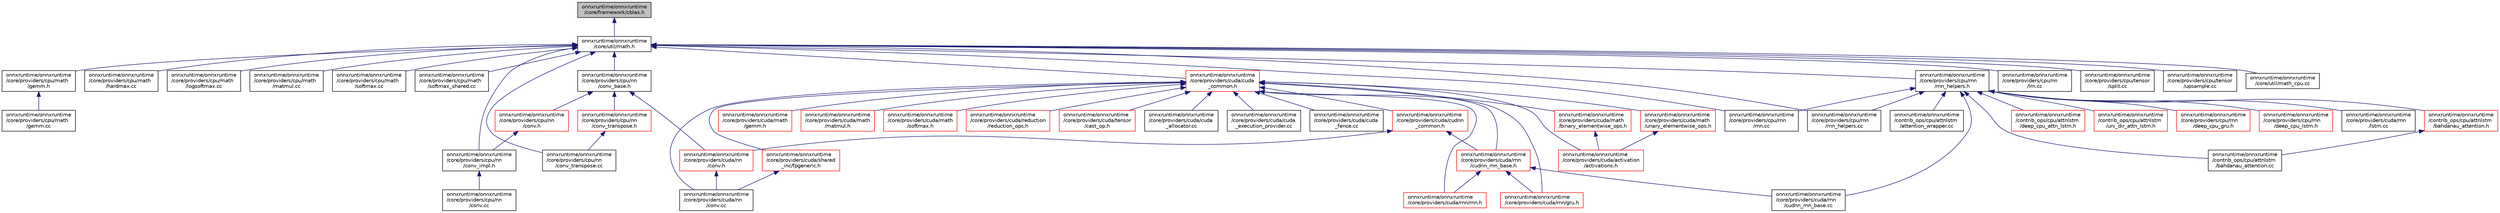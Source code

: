 digraph "onnxruntime/onnxruntime/core/framework/cblas.h"
{
  edge [fontname="Helvetica",fontsize="10",labelfontname="Helvetica",labelfontsize="10"];
  node [fontname="Helvetica",fontsize="10",shape=record];
  Node1 [label="onnxruntime/onnxruntime\l/core/framework/cblas.h",height=0.2,width=0.4,color="black", fillcolor="grey75", style="filled", fontcolor="black"];
  Node1 -> Node2 [dir="back",color="midnightblue",fontsize="10",style="solid",fontname="Helvetica"];
  Node2 [label="onnxruntime/onnxruntime\l/core/util/math.h",height=0.2,width=0.4,color="black", fillcolor="white", style="filled",URL="$math_8h.html"];
  Node2 -> Node3 [dir="back",color="midnightblue",fontsize="10",style="solid",fontname="Helvetica"];
  Node3 [label="onnxruntime/onnxruntime\l/core/providers/cpu/math\l/gemm.h",height=0.2,width=0.4,color="black", fillcolor="white", style="filled",URL="$cpu_2math_2gemm_8h.html"];
  Node3 -> Node4 [dir="back",color="midnightblue",fontsize="10",style="solid",fontname="Helvetica"];
  Node4 [label="onnxruntime/onnxruntime\l/core/providers/cpu/math\l/gemm.cc",height=0.2,width=0.4,color="black", fillcolor="white", style="filled",URL="$cpu_2math_2gemm_8cc.html"];
  Node2 -> Node5 [dir="back",color="midnightblue",fontsize="10",style="solid",fontname="Helvetica"];
  Node5 [label="onnxruntime/onnxruntime\l/core/providers/cpu/math\l/hardmax.cc",height=0.2,width=0.4,color="black", fillcolor="white", style="filled",URL="$hardmax_8cc.html"];
  Node2 -> Node6 [dir="back",color="midnightblue",fontsize="10",style="solid",fontname="Helvetica"];
  Node6 [label="onnxruntime/onnxruntime\l/core/providers/cpu/math\l/logsoftmax.cc",height=0.2,width=0.4,color="black", fillcolor="white", style="filled",URL="$logsoftmax_8cc.html"];
  Node2 -> Node7 [dir="back",color="midnightblue",fontsize="10",style="solid",fontname="Helvetica"];
  Node7 [label="onnxruntime/onnxruntime\l/core/providers/cpu/math\l/matmul.cc",height=0.2,width=0.4,color="black", fillcolor="white", style="filled",URL="$cpu_2math_2matmul_8cc.html"];
  Node2 -> Node8 [dir="back",color="midnightblue",fontsize="10",style="solid",fontname="Helvetica"];
  Node8 [label="onnxruntime/onnxruntime\l/core/providers/cpu/math\l/softmax.cc",height=0.2,width=0.4,color="black", fillcolor="white", style="filled",URL="$cpu_2math_2softmax_8cc.html"];
  Node2 -> Node9 [dir="back",color="midnightblue",fontsize="10",style="solid",fontname="Helvetica"];
  Node9 [label="onnxruntime/onnxruntime\l/core/providers/cpu/math\l/softmax_shared.cc",height=0.2,width=0.4,color="black", fillcolor="white", style="filled",URL="$softmax__shared_8cc.html"];
  Node2 -> Node10 [dir="back",color="midnightblue",fontsize="10",style="solid",fontname="Helvetica"];
  Node10 [label="onnxruntime/onnxruntime\l/core/providers/cpu/nn\l/conv_base.h",height=0.2,width=0.4,color="black", fillcolor="white", style="filled",URL="$conv__base_8h.html"];
  Node10 -> Node11 [dir="back",color="midnightblue",fontsize="10",style="solid",fontname="Helvetica"];
  Node11 [label="onnxruntime/onnxruntime\l/core/providers/cpu/nn\l/conv.h",height=0.2,width=0.4,color="red", fillcolor="white", style="filled",URL="$cpu_2nn_2conv_8h.html"];
  Node11 -> Node12 [dir="back",color="midnightblue",fontsize="10",style="solid",fontname="Helvetica"];
  Node12 [label="onnxruntime/onnxruntime\l/core/providers/cpu/nn\l/conv_impl.h",height=0.2,width=0.4,color="black", fillcolor="white", style="filled",URL="$conv__impl_8h.html"];
  Node12 -> Node13 [dir="back",color="midnightblue",fontsize="10",style="solid",fontname="Helvetica"];
  Node13 [label="onnxruntime/onnxruntime\l/core/providers/cpu/nn\l/conv.cc",height=0.2,width=0.4,color="black", fillcolor="white", style="filled",URL="$cpu_2nn_2conv_8cc.html"];
  Node10 -> Node16 [dir="back",color="midnightblue",fontsize="10",style="solid",fontname="Helvetica"];
  Node16 [label="onnxruntime/onnxruntime\l/core/providers/cpu/nn\l/conv_transpose.h",height=0.2,width=0.4,color="red", fillcolor="white", style="filled",URL="$cpu_2nn_2conv__transpose_8h.html"];
  Node16 -> Node17 [dir="back",color="midnightblue",fontsize="10",style="solid",fontname="Helvetica"];
  Node17 [label="onnxruntime/onnxruntime\l/core/providers/cpu/nn\l/conv_transpose.cc",height=0.2,width=0.4,color="black", fillcolor="white", style="filled",URL="$cpu_2nn_2conv__transpose_8cc.html"];
  Node10 -> Node20 [dir="back",color="midnightblue",fontsize="10",style="solid",fontname="Helvetica"];
  Node20 [label="onnxruntime/onnxruntime\l/core/providers/cuda/nn\l/conv.h",height=0.2,width=0.4,color="red", fillcolor="white", style="filled",URL="$cuda_2nn_2conv_8h.html"];
  Node20 -> Node21 [dir="back",color="midnightblue",fontsize="10",style="solid",fontname="Helvetica"];
  Node21 [label="onnxruntime/onnxruntime\l/core/providers/cuda/nn\l/conv.cc",height=0.2,width=0.4,color="black", fillcolor="white", style="filled",URL="$cuda_2nn_2conv_8cc.html"];
  Node2 -> Node12 [dir="back",color="midnightblue",fontsize="10",style="solid",fontname="Helvetica"];
  Node2 -> Node17 [dir="back",color="midnightblue",fontsize="10",style="solid",fontname="Helvetica"];
  Node2 -> Node22 [dir="back",color="midnightblue",fontsize="10",style="solid",fontname="Helvetica"];
  Node22 [label="onnxruntime/onnxruntime\l/core/providers/cpu/nn\l/lrn.cc",height=0.2,width=0.4,color="black", fillcolor="white", style="filled",URL="$cpu_2nn_2lrn_8cc.html"];
  Node2 -> Node23 [dir="back",color="midnightblue",fontsize="10",style="solid",fontname="Helvetica"];
  Node23 [label="onnxruntime/onnxruntime\l/core/providers/cpu/rnn\l/rnn.cc",height=0.2,width=0.4,color="black", fillcolor="white", style="filled",URL="$cpu_2rnn_2rnn_8cc.html"];
  Node2 -> Node24 [dir="back",color="midnightblue",fontsize="10",style="solid",fontname="Helvetica"];
  Node24 [label="onnxruntime/onnxruntime\l/core/providers/cpu/rnn\l/rnn_helpers.cc",height=0.2,width=0.4,color="black", fillcolor="white", style="filled",URL="$rnn__helpers_8cc.html"];
  Node2 -> Node25 [dir="back",color="midnightblue",fontsize="10",style="solid",fontname="Helvetica"];
  Node25 [label="onnxruntime/onnxruntime\l/core/providers/cpu/rnn\l/rnn_helpers.h",height=0.2,width=0.4,color="black", fillcolor="white", style="filled",URL="$rnn__helpers_8h.html"];
  Node25 -> Node26 [dir="back",color="midnightblue",fontsize="10",style="solid",fontname="Helvetica"];
  Node26 [label="onnxruntime/onnxruntime\l/contrib_ops/cpu/attnlstm\l/attention_wrapper.cc",height=0.2,width=0.4,color="black", fillcolor="white", style="filled",URL="$attention__wrapper_8cc.html"];
  Node25 -> Node27 [dir="back",color="midnightblue",fontsize="10",style="solid",fontname="Helvetica"];
  Node27 [label="onnxruntime/onnxruntime\l/contrib_ops/cpu/attnlstm\l/bahdanau_attention.h",height=0.2,width=0.4,color="red", fillcolor="white", style="filled",URL="$bahdanau__attention_8h.html"];
  Node27 -> Node28 [dir="back",color="midnightblue",fontsize="10",style="solid",fontname="Helvetica"];
  Node28 [label="onnxruntime/onnxruntime\l/contrib_ops/cpu/attnlstm\l/bahdanau_attention.cc",height=0.2,width=0.4,color="black", fillcolor="white", style="filled",URL="$bahdanau__attention_8cc.html"];
  Node25 -> Node28 [dir="back",color="midnightblue",fontsize="10",style="solid",fontname="Helvetica"];
  Node25 -> Node30 [dir="back",color="midnightblue",fontsize="10",style="solid",fontname="Helvetica"];
  Node30 [label="onnxruntime/onnxruntime\l/contrib_ops/cpu/attnlstm\l/deep_cpu_attn_lstm.h",height=0.2,width=0.4,color="red", fillcolor="white", style="filled",URL="$deep__cpu__attn__lstm_8h.html"];
  Node25 -> Node31 [dir="back",color="midnightblue",fontsize="10",style="solid",fontname="Helvetica"];
  Node31 [label="onnxruntime/onnxruntime\l/contrib_ops/cpu/attnlstm\l/uni_dir_attn_lstm.h",height=0.2,width=0.4,color="red", fillcolor="white", style="filled",URL="$uni__dir__attn__lstm_8h.html"];
  Node25 -> Node33 [dir="back",color="midnightblue",fontsize="10",style="solid",fontname="Helvetica"];
  Node33 [label="onnxruntime/onnxruntime\l/core/providers/cpu/rnn\l/deep_cpu_gru.h",height=0.2,width=0.4,color="red", fillcolor="white", style="filled",URL="$deep__cpu__gru_8h.html"];
  Node25 -> Node35 [dir="back",color="midnightblue",fontsize="10",style="solid",fontname="Helvetica"];
  Node35 [label="onnxruntime/onnxruntime\l/core/providers/cpu/rnn\l/deep_cpu_lstm.h",height=0.2,width=0.4,color="red", fillcolor="white", style="filled",URL="$deep__cpu__lstm_8h.html"];
  Node25 -> Node23 [dir="back",color="midnightblue",fontsize="10",style="solid",fontname="Helvetica"];
  Node25 -> Node24 [dir="back",color="midnightblue",fontsize="10",style="solid",fontname="Helvetica"];
  Node25 -> Node37 [dir="back",color="midnightblue",fontsize="10",style="solid",fontname="Helvetica"];
  Node37 [label="onnxruntime/onnxruntime\l/core/providers/cuda/rnn\l/cudnn_rnn_base.cc",height=0.2,width=0.4,color="black", fillcolor="white", style="filled",URL="$cudnn__rnn__base_8cc.html"];
  Node25 -> Node38 [dir="back",color="midnightblue",fontsize="10",style="solid",fontname="Helvetica"];
  Node38 [label="onnxruntime/onnxruntime\l/core/providers/cuda/rnn\l/lstm.cc",height=0.2,width=0.4,color="black", fillcolor="white", style="filled",URL="$lstm_8cc.html"];
  Node2 -> Node39 [dir="back",color="midnightblue",fontsize="10",style="solid",fontname="Helvetica"];
  Node39 [label="onnxruntime/onnxruntime\l/core/providers/cpu/tensor\l/split.cc",height=0.2,width=0.4,color="black", fillcolor="white", style="filled",URL="$split_8cc.html"];
  Node2 -> Node40 [dir="back",color="midnightblue",fontsize="10",style="solid",fontname="Helvetica"];
  Node40 [label="onnxruntime/onnxruntime\l/core/providers/cpu/tensor\l/upsample.cc",height=0.2,width=0.4,color="black", fillcolor="white", style="filled",URL="$cpu_2tensor_2upsample_8cc.html"];
  Node2 -> Node41 [dir="back",color="midnightblue",fontsize="10",style="solid",fontname="Helvetica"];
  Node41 [label="onnxruntime/onnxruntime\l/core/providers/cuda/cuda\l_common.h",height=0.2,width=0.4,color="red", fillcolor="white", style="filled",URL="$cuda__common_8h.html"];
  Node41 -> Node42 [dir="back",color="midnightblue",fontsize="10",style="solid",fontname="Helvetica"];
  Node42 [label="onnxruntime/onnxruntime\l/core/providers/cuda/activation\l/activations.h",height=0.2,width=0.4,color="red", fillcolor="white", style="filled",URL="$cuda_2activation_2activations_8h.html"];
  Node41 -> Node44 [dir="back",color="midnightblue",fontsize="10",style="solid",fontname="Helvetica"];
  Node44 [label="onnxruntime/onnxruntime\l/core/providers/cuda/cuda\l_allocator.cc",height=0.2,width=0.4,color="black", fillcolor="white", style="filled",URL="$cuda__allocator_8cc.html"];
  Node41 -> Node45 [dir="back",color="midnightblue",fontsize="10",style="solid",fontname="Helvetica"];
  Node45 [label="onnxruntime/onnxruntime\l/core/providers/cuda/cuda\l_execution_provider.cc",height=0.2,width=0.4,color="black", fillcolor="white", style="filled",URL="$cuda__execution__provider_8cc.html"];
  Node41 -> Node46 [dir="back",color="midnightblue",fontsize="10",style="solid",fontname="Helvetica"];
  Node46 [label="onnxruntime/onnxruntime\l/core/providers/cuda/cuda\l_fence.cc",height=0.2,width=0.4,color="black", fillcolor="white", style="filled",URL="$cuda__fence_8cc.html"];
  Node41 -> Node47 [dir="back",color="midnightblue",fontsize="10",style="solid",fontname="Helvetica"];
  Node47 [label="onnxruntime/onnxruntime\l/core/providers/cuda/cudnn\l_common.h",height=0.2,width=0.4,color="red", fillcolor="white", style="filled",URL="$cudnn__common_8h.html"];
  Node47 -> Node20 [dir="back",color="midnightblue",fontsize="10",style="solid",fontname="Helvetica"];
  Node47 -> Node60 [dir="back",color="midnightblue",fontsize="10",style="solid",fontname="Helvetica"];
  Node60 [label="onnxruntime/onnxruntime\l/core/providers/cuda/rnn\l/cudnn_rnn_base.h",height=0.2,width=0.4,color="red", fillcolor="white", style="filled",URL="$cudnn__rnn__base_8h.html"];
  Node60 -> Node37 [dir="back",color="midnightblue",fontsize="10",style="solid",fontname="Helvetica"];
  Node60 -> Node61 [dir="back",color="midnightblue",fontsize="10",style="solid",fontname="Helvetica"];
  Node61 [label="onnxruntime/onnxruntime\l/core/providers/cuda/rnn/gru.h",height=0.2,width=0.4,color="red", fillcolor="white", style="filled",URL="$gru_8h.html"];
  Node60 -> Node64 [dir="back",color="midnightblue",fontsize="10",style="solid",fontname="Helvetica"];
  Node64 [label="onnxruntime/onnxruntime\l/core/providers/cuda/rnn/rnn.h",height=0.2,width=0.4,color="red", fillcolor="white", style="filled",URL="$cuda_2rnn_2rnn_8h.html"];
  Node41 -> Node68 [dir="back",color="midnightblue",fontsize="10",style="solid",fontname="Helvetica"];
  Node68 [label="onnxruntime/onnxruntime\l/core/providers/cuda/math\l/binary_elementwise_ops.h",height=0.2,width=0.4,color="red", fillcolor="white", style="filled",URL="$binary__elementwise__ops_8h.html"];
  Node68 -> Node42 [dir="back",color="midnightblue",fontsize="10",style="solid",fontname="Helvetica"];
  Node41 -> Node70 [dir="back",color="midnightblue",fontsize="10",style="solid",fontname="Helvetica"];
  Node70 [label="onnxruntime/onnxruntime\l/core/providers/cuda/math\l/gemm.h",height=0.2,width=0.4,color="red", fillcolor="white", style="filled",URL="$cuda_2math_2gemm_8h.html"];
  Node41 -> Node71 [dir="back",color="midnightblue",fontsize="10",style="solid",fontname="Helvetica"];
  Node71 [label="onnxruntime/onnxruntime\l/core/providers/cuda/math\l/matmul.h",height=0.2,width=0.4,color="red", fillcolor="white", style="filled",URL="$cuda_2math_2matmul_8h.html"];
  Node41 -> Node73 [dir="back",color="midnightblue",fontsize="10",style="solid",fontname="Helvetica"];
  Node73 [label="onnxruntime/onnxruntime\l/core/providers/cuda/math\l/softmax.h",height=0.2,width=0.4,color="red", fillcolor="white", style="filled",URL="$cuda_2math_2softmax_8h.html"];
  Node41 -> Node74 [dir="back",color="midnightblue",fontsize="10",style="solid",fontname="Helvetica"];
  Node74 [label="onnxruntime/onnxruntime\l/core/providers/cuda/math\l/unary_elementwise_ops.h",height=0.2,width=0.4,color="red", fillcolor="white", style="filled",URL="$unary__elementwise__ops_8h.html"];
  Node74 -> Node42 [dir="back",color="midnightblue",fontsize="10",style="solid",fontname="Helvetica"];
  Node41 -> Node21 [dir="back",color="midnightblue",fontsize="10",style="solid",fontname="Helvetica"];
  Node41 -> Node76 [dir="back",color="midnightblue",fontsize="10",style="solid",fontname="Helvetica"];
  Node76 [label="onnxruntime/onnxruntime\l/core/providers/cuda/reduction\l/reduction_ops.h",height=0.2,width=0.4,color="red", fillcolor="white", style="filled",URL="$cuda_2reduction_2reduction__ops_8h.html"];
  Node41 -> Node60 [dir="back",color="midnightblue",fontsize="10",style="solid",fontname="Helvetica"];
  Node41 -> Node61 [dir="back",color="midnightblue",fontsize="10",style="solid",fontname="Helvetica"];
  Node41 -> Node64 [dir="back",color="midnightblue",fontsize="10",style="solid",fontname="Helvetica"];
  Node41 -> Node77 [dir="back",color="midnightblue",fontsize="10",style="solid",fontname="Helvetica"];
  Node77 [label="onnxruntime/onnxruntime\l/core/providers/cuda/shared\l_inc/fpgeneric.h",height=0.2,width=0.4,color="red", fillcolor="white", style="filled",URL="$fpgeneric_8h.html"];
  Node77 -> Node21 [dir="back",color="midnightblue",fontsize="10",style="solid",fontname="Helvetica"];
  Node41 -> Node78 [dir="back",color="midnightblue",fontsize="10",style="solid",fontname="Helvetica"];
  Node78 [label="onnxruntime/onnxruntime\l/core/providers/cuda/tensor\l/cast_op.h",height=0.2,width=0.4,color="red", fillcolor="white", style="filled",URL="$cuda_2tensor_2cast__op_8h.html"];
  Node2 -> Node108 [dir="back",color="midnightblue",fontsize="10",style="solid",fontname="Helvetica"];
  Node108 [label="onnxruntime/onnxruntime\l/core/util/math_cpu.cc",height=0.2,width=0.4,color="black", fillcolor="white", style="filled",URL="$math__cpu_8cc.html"];
}
